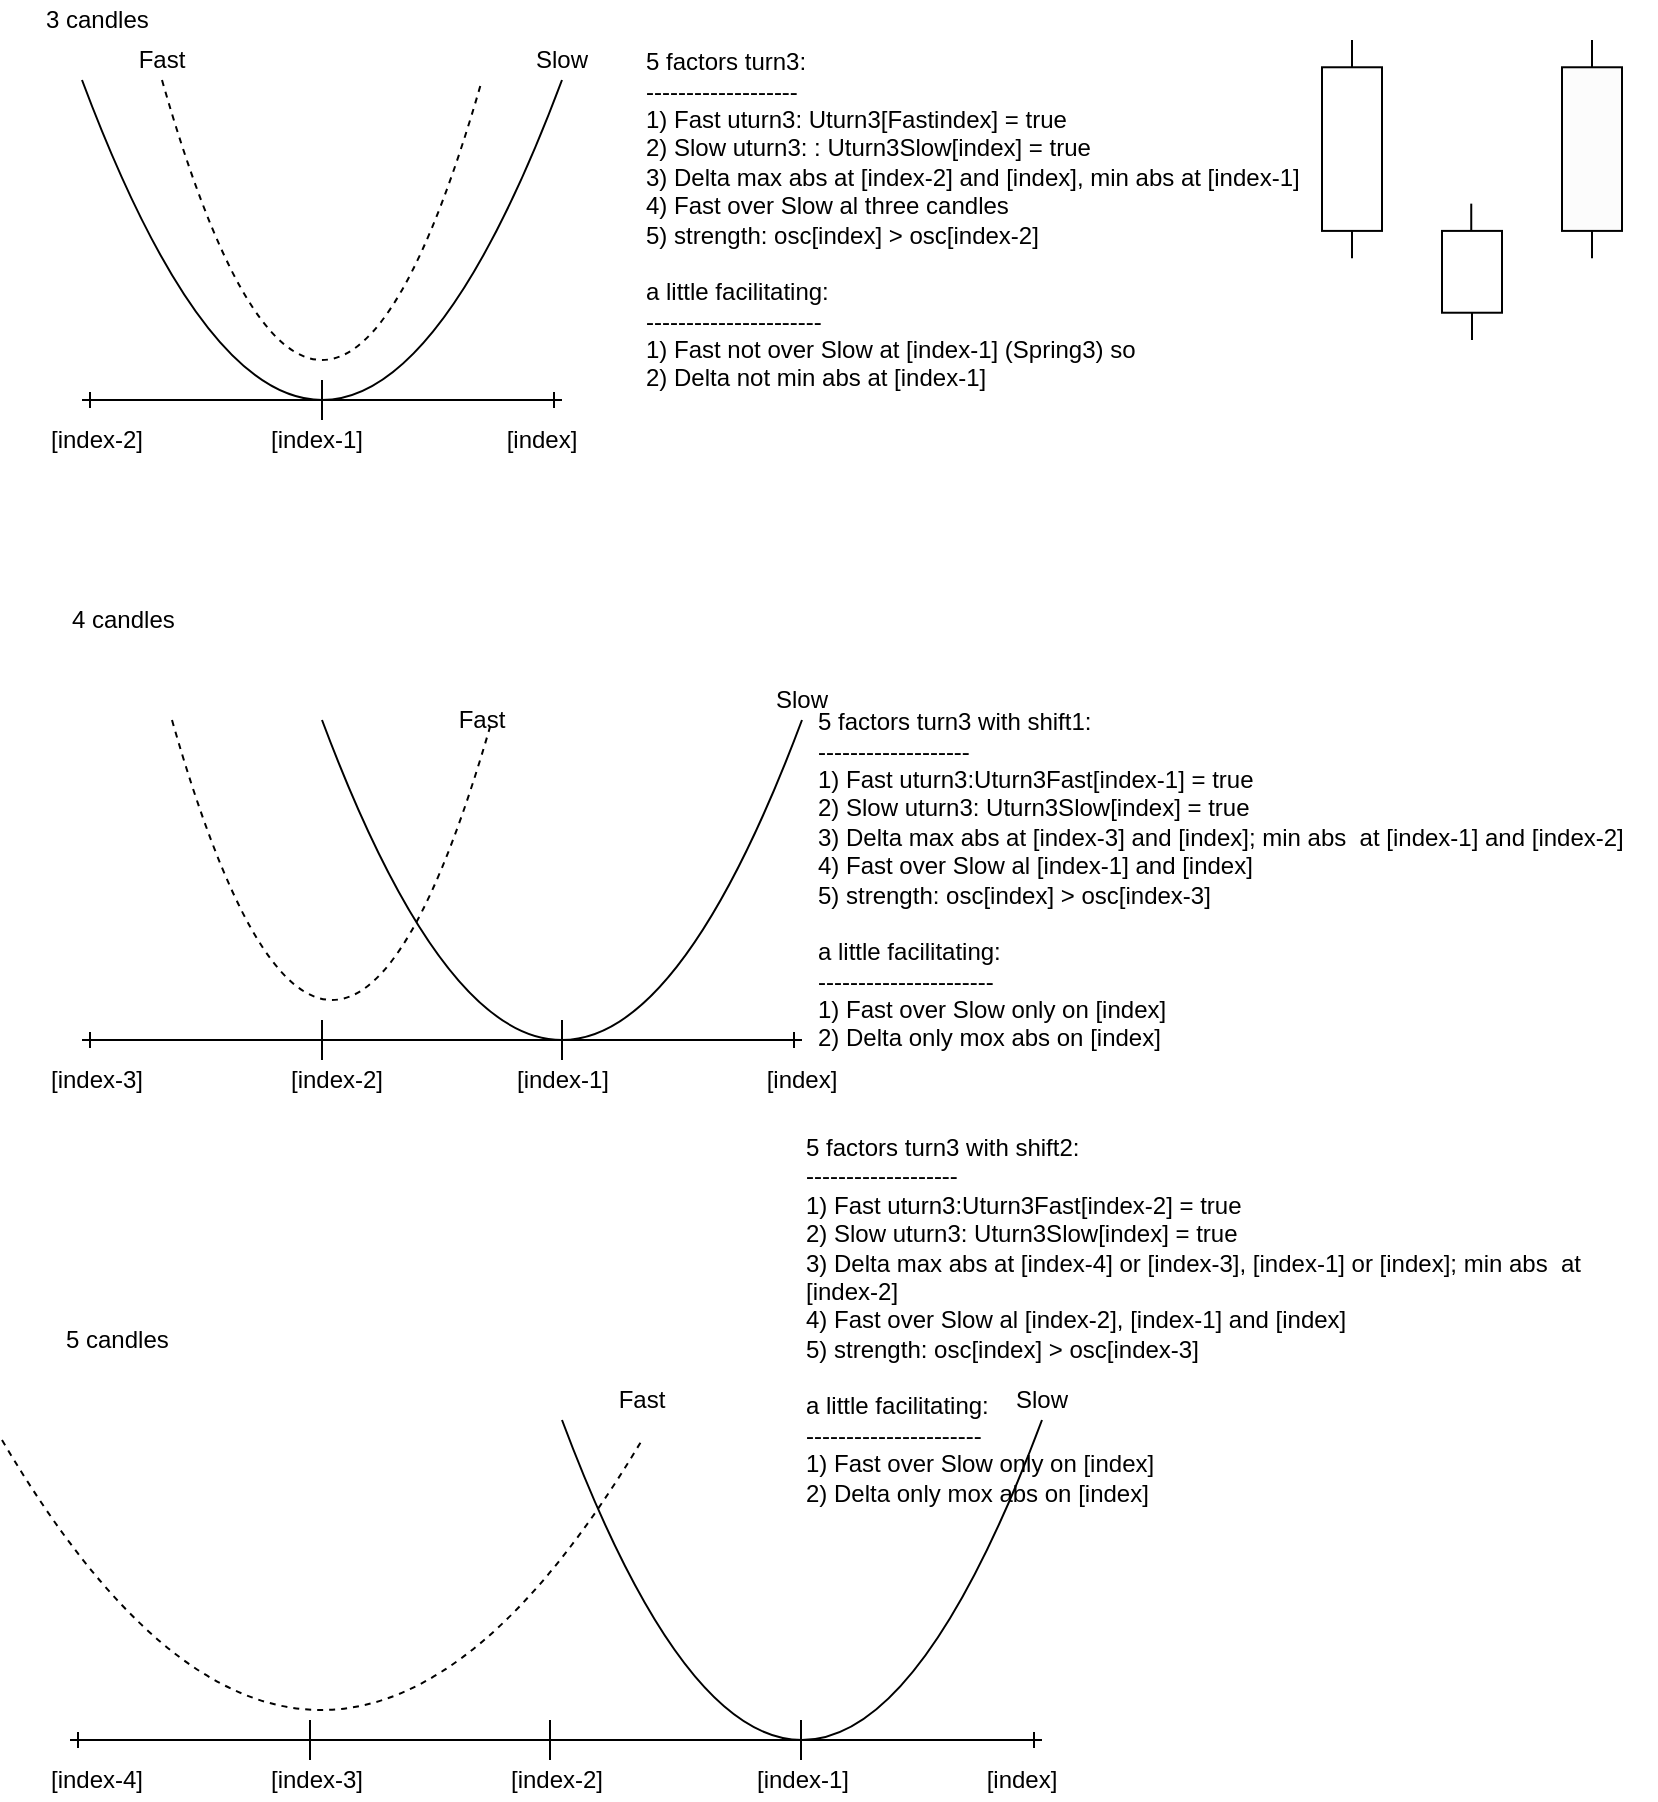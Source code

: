 <mxfile version="14.5.1" type="device"><diagram id="C5RBs43oDa-KdzZeNtuy" name="Page-1"><mxGraphModel dx="1072" dy="612" grid="1" gridSize="10" guides="1" tooltips="1" connect="1" arrows="1" fold="1" page="1" pageScale="1" pageWidth="827" pageHeight="1169" math="0" shadow="0"><root><mxCell id="WIyWlLk6GJQsqaUBKTNV-0"/><mxCell id="WIyWlLk6GJQsqaUBKTNV-1" parent="WIyWlLk6GJQsqaUBKTNV-0"/><mxCell id="UQdslf1MMJd2guaNYA51-5" value="3 candles" style="text;html=1;strokeColor=none;fillColor=none;align=left;verticalAlign=middle;whiteSpace=wrap;rounded=0;" parent="WIyWlLk6GJQsqaUBKTNV-1" vertex="1"><mxGeometry x="20" width="250" height="20" as="geometry"/></mxCell><mxCell id="UQdslf1MMJd2guaNYA51-16" value="Slow" style="text;html=1;strokeColor=none;fillColor=none;align=center;verticalAlign=middle;whiteSpace=wrap;rounded=0;" parent="WIyWlLk6GJQsqaUBKTNV-1" vertex="1"><mxGeometry x="260" y="20" width="40" height="20" as="geometry"/></mxCell><mxCell id="UQdslf1MMJd2guaNYA51-17" value="Fast" style="text;html=1;strokeColor=none;fillColor=none;align=center;verticalAlign=middle;whiteSpace=wrap;rounded=0;" parent="WIyWlLk6GJQsqaUBKTNV-1" vertex="1"><mxGeometry x="60" y="20" width="40" height="20" as="geometry"/></mxCell><mxCell id="UQdslf1MMJd2guaNYA51-0" value="" style="endArrow=ERone;html=1;startArrow=ERone;startFill=0;endFill=0;" parent="WIyWlLk6GJQsqaUBKTNV-1" edge="1"><mxGeometry x="40" y="190" width="50" height="50" as="geometry"><mxPoint x="40" y="200" as="sourcePoint"/><mxPoint x="280" y="200" as="targetPoint"/></mxGeometry></mxCell><mxCell id="UQdslf1MMJd2guaNYA51-1" value="" style="endArrow=none;html=1;" parent="WIyWlLk6GJQsqaUBKTNV-1" edge="1"><mxGeometry x="40" y="190" width="50" height="50" as="geometry"><mxPoint x="160" y="210" as="sourcePoint"/><mxPoint x="160" y="190" as="targetPoint"/></mxGeometry></mxCell><mxCell id="UQdslf1MMJd2guaNYA51-2" value="" style="curved=1;endArrow=none;html=1;endFill=0;" parent="WIyWlLk6GJQsqaUBKTNV-1" edge="1"><mxGeometry x="40" y="190" width="50" height="50" as="geometry"><mxPoint x="40" y="40" as="sourcePoint"/><mxPoint x="280" y="40" as="targetPoint"/><Array as="points"><mxPoint x="160" y="360"/></Array></mxGeometry></mxCell><mxCell id="UQdslf1MMJd2guaNYA51-3" value="" style="curved=1;endArrow=none;html=1;endFill=0;dashed=1;" parent="WIyWlLk6GJQsqaUBKTNV-1" edge="1"><mxGeometry x="40" y="190" width="50" height="50" as="geometry"><mxPoint x="80" y="40" as="sourcePoint"/><mxPoint x="240" y="40" as="targetPoint"/><Array as="points"><mxPoint x="160" y="320"/></Array></mxGeometry></mxCell><mxCell id="UQdslf1MMJd2guaNYA51-11" value="[index]" style="text;html=1;strokeColor=none;fillColor=none;align=center;verticalAlign=middle;whiteSpace=wrap;rounded=0;" parent="WIyWlLk6GJQsqaUBKTNV-1" vertex="1"><mxGeometry x="250" y="210" width="40" height="20" as="geometry"/></mxCell><mxCell id="UQdslf1MMJd2guaNYA51-12" value="[index-1]" style="text;html=1;strokeColor=none;fillColor=none;align=center;verticalAlign=middle;whiteSpace=wrap;rounded=0;" parent="WIyWlLk6GJQsqaUBKTNV-1" vertex="1"><mxGeometry x="130" y="210" width="55" height="20" as="geometry"/></mxCell><mxCell id="UQdslf1MMJd2guaNYA51-13" value="[index-2]" style="text;html=1;strokeColor=none;fillColor=none;align=center;verticalAlign=middle;whiteSpace=wrap;rounded=0;" parent="WIyWlLk6GJQsqaUBKTNV-1" vertex="1"><mxGeometry x="20" y="210" width="55" height="20" as="geometry"/></mxCell><mxCell id="UQdslf1MMJd2guaNYA51-43" value="" style="curved=1;endArrow=none;html=1;endFill=0;" parent="WIyWlLk6GJQsqaUBKTNV-1" edge="1"><mxGeometry x="280" y="860" width="50" height="50" as="geometry"><mxPoint x="280" y="710" as="sourcePoint"/><mxPoint x="520" y="710" as="targetPoint"/><Array as="points"><mxPoint x="400" y="1030"/></Array></mxGeometry></mxCell><mxCell id="UQdslf1MMJd2guaNYA51-46" value="" style="endArrow=ERone;html=1;startArrow=ERone;startFill=0;endFill=0;" parent="WIyWlLk6GJQsqaUBKTNV-1" edge="1"><mxGeometry x="34" y="860" width="50" height="50" as="geometry"><mxPoint x="34" y="870" as="sourcePoint"/><mxPoint x="520" y="870" as="targetPoint"/></mxGeometry></mxCell><mxCell id="UQdslf1MMJd2guaNYA51-47" value="" style="endArrow=none;html=1;" parent="WIyWlLk6GJQsqaUBKTNV-1" edge="1"><mxGeometry x="34" y="860" width="50" height="50" as="geometry"><mxPoint x="154" y="880" as="sourcePoint"/><mxPoint x="154" y="860" as="targetPoint"/></mxGeometry></mxCell><mxCell id="UQdslf1MMJd2guaNYA51-48" value="" style="endArrow=none;html=1;" parent="WIyWlLk6GJQsqaUBKTNV-1" edge="1"><mxGeometry x="154" y="860" width="50" height="50" as="geometry"><mxPoint x="274" y="880" as="sourcePoint"/><mxPoint x="274" y="860" as="targetPoint"/></mxGeometry></mxCell><mxCell id="UQdslf1MMJd2guaNYA51-49" value="[index]" style="text;html=1;strokeColor=none;fillColor=none;align=center;verticalAlign=middle;whiteSpace=wrap;rounded=0;" parent="WIyWlLk6GJQsqaUBKTNV-1" vertex="1"><mxGeometry x="490" y="880" width="40" height="20" as="geometry"/></mxCell><mxCell id="UQdslf1MMJd2guaNYA51-50" value="[index-1]" style="text;html=1;strokeColor=none;fillColor=none;align=center;verticalAlign=middle;whiteSpace=wrap;rounded=0;" parent="WIyWlLk6GJQsqaUBKTNV-1" vertex="1"><mxGeometry x="372.5" y="880" width="55" height="20" as="geometry"/></mxCell><mxCell id="UQdslf1MMJd2guaNYA51-51" value="[index-2]" style="text;html=1;strokeColor=none;fillColor=none;align=center;verticalAlign=middle;whiteSpace=wrap;rounded=0;" parent="WIyWlLk6GJQsqaUBKTNV-1" vertex="1"><mxGeometry x="250" y="880" width="55" height="20" as="geometry"/></mxCell><mxCell id="UQdslf1MMJd2guaNYA51-52" value="[index-3]" style="text;html=1;strokeColor=none;fillColor=none;align=center;verticalAlign=middle;whiteSpace=wrap;rounded=0;" parent="WIyWlLk6GJQsqaUBKTNV-1" vertex="1"><mxGeometry x="130" y="880" width="55" height="20" as="geometry"/></mxCell><mxCell id="UQdslf1MMJd2guaNYA51-53" value="" style="curved=1;endArrow=none;html=1;endFill=0;dashed=1;" parent="WIyWlLk6GJQsqaUBKTNV-1" edge="1"><mxGeometry x="39" y="860" width="50" height="50" as="geometry"><mxPoint y="720" as="sourcePoint"/><mxPoint x="320" y="720" as="targetPoint"/><Array as="points"><mxPoint x="159" y="990"/></Array></mxGeometry></mxCell><mxCell id="UQdslf1MMJd2guaNYA51-55" value="4 candles" style="text;html=1;strokeColor=none;fillColor=none;align=left;verticalAlign=middle;whiteSpace=wrap;rounded=0;" parent="WIyWlLk6GJQsqaUBKTNV-1" vertex="1"><mxGeometry x="32.5" y="300" width="250" height="20" as="geometry"/></mxCell><mxCell id="UQdslf1MMJd2guaNYA51-56" value="Slow" style="text;html=1;strokeColor=none;fillColor=none;align=center;verticalAlign=middle;whiteSpace=wrap;rounded=0;" parent="WIyWlLk6GJQsqaUBKTNV-1" vertex="1"><mxGeometry x="380" y="340" width="40" height="20" as="geometry"/></mxCell><mxCell id="UQdslf1MMJd2guaNYA51-57" value="Slow" style="text;html=1;strokeColor=none;fillColor=none;align=center;verticalAlign=middle;whiteSpace=wrap;rounded=0;" parent="WIyWlLk6GJQsqaUBKTNV-1" vertex="1"><mxGeometry x="500" y="690" width="40" height="20" as="geometry"/></mxCell><mxCell id="UQdslf1MMJd2guaNYA51-58" value="Fast" style="text;html=1;strokeColor=none;fillColor=none;align=center;verticalAlign=middle;whiteSpace=wrap;rounded=0;" parent="WIyWlLk6GJQsqaUBKTNV-1" vertex="1"><mxGeometry x="220" y="350" width="40" height="20" as="geometry"/></mxCell><mxCell id="UQdslf1MMJd2guaNYA51-59" value="Fast" style="text;html=1;strokeColor=none;fillColor=none;align=center;verticalAlign=middle;whiteSpace=wrap;rounded=0;" parent="WIyWlLk6GJQsqaUBKTNV-1" vertex="1"><mxGeometry x="300" y="690" width="40" height="20" as="geometry"/></mxCell><mxCell id="1ib_gNre51IQ3aJ7-d1f-2" value="" style="group" vertex="1" connectable="0" parent="WIyWlLk6GJQsqaUBKTNV-1"><mxGeometry x="660" y="20" width="150" height="150" as="geometry"/></mxCell><mxCell id="UQdslf1MMJd2guaNYA51-27" value="" style="group" parent="1ib_gNre51IQ3aJ7-d1f-2" vertex="1" connectable="0"><mxGeometry width="30" height="109.091" as="geometry"/></mxCell><mxCell id="UQdslf1MMJd2guaNYA51-24" value="" style="rounded=0;whiteSpace=wrap;html=1;align=left;" parent="UQdslf1MMJd2guaNYA51-27" vertex="1"><mxGeometry y="13.636" width="30" height="81.818" as="geometry"/></mxCell><mxCell id="UQdslf1MMJd2guaNYA51-25" value="" style="endArrow=none;html=1;" parent="UQdslf1MMJd2guaNYA51-27" edge="1"><mxGeometry width="50" height="50" relative="1" as="geometry"><mxPoint x="15" y="13.636" as="sourcePoint"/><mxPoint x="15" as="targetPoint"/></mxGeometry></mxCell><mxCell id="UQdslf1MMJd2guaNYA51-26" value="" style="endArrow=none;html=1;" parent="UQdslf1MMJd2guaNYA51-27" edge="1"><mxGeometry width="50" height="50" relative="1" as="geometry"><mxPoint x="15" y="109.091" as="sourcePoint"/><mxPoint x="15" y="95.455" as="targetPoint"/></mxGeometry></mxCell><mxCell id="UQdslf1MMJd2guaNYA51-32" value="" style="group" parent="1ib_gNre51IQ3aJ7-d1f-2" vertex="1" connectable="0"><mxGeometry x="120" width="30" height="109.091" as="geometry"/></mxCell><mxCell id="UQdslf1MMJd2guaNYA51-33" value="" style="rounded=0;whiteSpace=wrap;html=1;align=left;fillColor=#FCFCFC;" parent="UQdslf1MMJd2guaNYA51-32" vertex="1"><mxGeometry y="13.636" width="30" height="81.818" as="geometry"/></mxCell><mxCell id="UQdslf1MMJd2guaNYA51-34" value="" style="endArrow=none;html=1;" parent="UQdslf1MMJd2guaNYA51-32" edge="1"><mxGeometry width="50" height="50" relative="1" as="geometry"><mxPoint x="15" y="13.636" as="sourcePoint"/><mxPoint x="15" as="targetPoint"/></mxGeometry></mxCell><mxCell id="UQdslf1MMJd2guaNYA51-35" value="" style="endArrow=none;html=1;" parent="UQdslf1MMJd2guaNYA51-32" edge="1"><mxGeometry width="50" height="50" relative="1" as="geometry"><mxPoint x="15" y="109.091" as="sourcePoint"/><mxPoint x="15" y="95.455" as="targetPoint"/></mxGeometry></mxCell><mxCell id="UQdslf1MMJd2guaNYA51-29" value="" style="rounded=0;whiteSpace=wrap;html=1;align=left;" parent="1ib_gNre51IQ3aJ7-d1f-2" vertex="1"><mxGeometry x="60" y="95.455" width="30" height="40.909" as="geometry"/></mxCell><mxCell id="UQdslf1MMJd2guaNYA51-30" value="" style="endArrow=none;html=1;" parent="1ib_gNre51IQ3aJ7-d1f-2" edge="1"><mxGeometry x="59.625" y="81.818" width="37.5" height="34.091" as="geometry"><mxPoint x="74.625" y="95.455" as="sourcePoint"/><mxPoint x="74.625" y="81.818" as="targetPoint"/></mxGeometry></mxCell><mxCell id="UQdslf1MMJd2guaNYA51-31" value="" style="endArrow=none;html=1;" parent="1ib_gNre51IQ3aJ7-d1f-2" edge="1"><mxGeometry x="60" y="40.909" width="37.5" height="34.091" as="geometry"><mxPoint x="75" y="150" as="sourcePoint"/><mxPoint x="75" y="136.364" as="targetPoint"/></mxGeometry></mxCell><mxCell id="1ib_gNre51IQ3aJ7-d1f-4" value="5 factors turn3:&lt;br&gt;-------------------&lt;br&gt;1) Fast uturn3: Uturn3[Fastindex] = true&lt;br&gt;2) Slow uturn3: : Uturn3Slow[index] = true&lt;br&gt;3) Delta max abs at [index-2] and [index], min abs at [index-1]&lt;br&gt;4) Fast over Slow al three candles&lt;br&gt;5) strength: osc[index] &amp;gt; osc[index-2]&lt;br&gt;&lt;br&gt;a little facilitating: &lt;br&gt;----------------------&lt;br&gt;1) Fast not over Slow at [index-1] (Spring3) so&lt;br&gt;2) Delta not min abs at [index-1]" style="text;html=1;strokeColor=none;fillColor=none;align=left;verticalAlign=middle;whiteSpace=wrap;rounded=0;" vertex="1" parent="WIyWlLk6GJQsqaUBKTNV-1"><mxGeometry x="320" y="100" width="421" height="20" as="geometry"/></mxCell><mxCell id="1ib_gNre51IQ3aJ7-d1f-7" value="5 factors turn3 with shift1:&lt;br&gt;-------------------&lt;br&gt;1) Fast uturn3:Uturn3Fast[index-1] = true&lt;br&gt;2) Slow uturn3: Uturn3Slow[index] = true&lt;br&gt;3) Delta max abs at [index-3] and [index]; min abs&amp;nbsp; at [index-1] and [index-2]&lt;br&gt;4) Fast over Slow al [index-1] and [index]&lt;br&gt;5) strength: osc[index] &amp;gt; osc[index-3]&lt;br&gt;&lt;br&gt;a little facilitating: &lt;br&gt;----------------------&lt;br&gt;1) Fast over Slow only on [index]&lt;br&gt;2) Delta only mox abs on [index]" style="text;html=1;strokeColor=none;fillColor=none;align=left;verticalAlign=middle;whiteSpace=wrap;rounded=0;" vertex="1" parent="WIyWlLk6GJQsqaUBKTNV-1"><mxGeometry x="406" y="430" width="421" height="20" as="geometry"/></mxCell><mxCell id="UQdslf1MMJd2guaNYA51-7" value="" style="endArrow=ERone;html=1;startArrow=ERone;startFill=0;endFill=0;" parent="WIyWlLk6GJQsqaUBKTNV-1" edge="1"><mxGeometry x="40" y="510" width="50" height="50" as="geometry"><mxPoint x="40" y="520" as="sourcePoint"/><mxPoint x="400" y="520" as="targetPoint"/></mxGeometry></mxCell><mxCell id="UQdslf1MMJd2guaNYA51-8" value="" style="endArrow=none;html=1;" parent="WIyWlLk6GJQsqaUBKTNV-1" edge="1"><mxGeometry x="40" y="510" width="50" height="50" as="geometry"><mxPoint x="160" y="530" as="sourcePoint"/><mxPoint x="160" y="510" as="targetPoint"/></mxGeometry></mxCell><mxCell id="UQdslf1MMJd2guaNYA51-9" value="" style="curved=1;endArrow=none;html=1;endFill=0;" parent="WIyWlLk6GJQsqaUBKTNV-1" edge="1"><mxGeometry x="160" y="510" width="50" height="50" as="geometry"><mxPoint x="160" y="360" as="sourcePoint"/><mxPoint x="400" y="360" as="targetPoint"/><Array as="points"><mxPoint x="280" y="680"/></Array></mxGeometry></mxCell><mxCell id="UQdslf1MMJd2guaNYA51-10" value="" style="curved=1;endArrow=none;html=1;endFill=0;dashed=1;" parent="WIyWlLk6GJQsqaUBKTNV-1" edge="1"><mxGeometry x="45" y="510" width="50" height="50" as="geometry"><mxPoint x="85" y="360" as="sourcePoint"/><mxPoint x="245" y="360" as="targetPoint"/><Array as="points"><mxPoint x="165" y="640"/></Array></mxGeometry></mxCell><mxCell id="UQdslf1MMJd2guaNYA51-19" value="" style="endArrow=none;html=1;" parent="WIyWlLk6GJQsqaUBKTNV-1" edge="1"><mxGeometry x="160" y="510" width="50" height="50" as="geometry"><mxPoint x="280" y="530" as="sourcePoint"/><mxPoint x="280" y="510" as="targetPoint"/></mxGeometry></mxCell><mxCell id="UQdslf1MMJd2guaNYA51-20" value="[index]" style="text;html=1;strokeColor=none;fillColor=none;align=center;verticalAlign=middle;whiteSpace=wrap;rounded=0;" parent="WIyWlLk6GJQsqaUBKTNV-1" vertex="1"><mxGeometry x="380" y="530" width="40" height="20" as="geometry"/></mxCell><mxCell id="UQdslf1MMJd2guaNYA51-21" value="[index-1]" style="text;html=1;strokeColor=none;fillColor=none;align=center;verticalAlign=middle;whiteSpace=wrap;rounded=0;" parent="WIyWlLk6GJQsqaUBKTNV-1" vertex="1"><mxGeometry x="252.5" y="530" width="55" height="20" as="geometry"/></mxCell><mxCell id="UQdslf1MMJd2guaNYA51-22" value="[index-2]" style="text;html=1;strokeColor=none;fillColor=none;align=center;verticalAlign=middle;whiteSpace=wrap;rounded=0;" parent="WIyWlLk6GJQsqaUBKTNV-1" vertex="1"><mxGeometry x="140" y="530" width="55" height="20" as="geometry"/></mxCell><mxCell id="UQdslf1MMJd2guaNYA51-23" value="[index-3]" style="text;html=1;strokeColor=none;fillColor=none;align=center;verticalAlign=middle;whiteSpace=wrap;rounded=0;" parent="WIyWlLk6GJQsqaUBKTNV-1" vertex="1"><mxGeometry x="20" y="530" width="55" height="20" as="geometry"/></mxCell><mxCell id="UQdslf1MMJd2guaNYA51-61" value="5 candles" style="text;html=1;strokeColor=none;fillColor=none;align=left;verticalAlign=middle;whiteSpace=wrap;rounded=0;" parent="WIyWlLk6GJQsqaUBKTNV-1" vertex="1"><mxGeometry x="30" y="660" width="250" height="20" as="geometry"/></mxCell><mxCell id="1ib_gNre51IQ3aJ7-d1f-20" value="" style="endArrow=none;html=1;" edge="1" parent="WIyWlLk6GJQsqaUBKTNV-1"><mxGeometry x="279.5" y="860" width="50" height="50" as="geometry"><mxPoint x="399.5" y="880" as="sourcePoint"/><mxPoint x="399.5" y="860" as="targetPoint"/></mxGeometry></mxCell><mxCell id="1ib_gNre51IQ3aJ7-d1f-21" value="[index-4]" style="text;html=1;strokeColor=none;fillColor=none;align=center;verticalAlign=middle;whiteSpace=wrap;rounded=0;" vertex="1" parent="WIyWlLk6GJQsqaUBKTNV-1"><mxGeometry x="20" y="880" width="55" height="20" as="geometry"/></mxCell><mxCell id="1ib_gNre51IQ3aJ7-d1f-22" value="5 factors turn3 with shift2:&lt;br&gt;-------------------&lt;br&gt;1) Fast uturn3:Uturn3Fast[index-2] = true&lt;br&gt;2) Slow uturn3: Uturn3Slow[index] = true&lt;br&gt;3) Delta max abs at [index-4] or [index-3], [index-1] or [index]; min abs&amp;nbsp; at [index-2]&lt;br&gt;4) Fast over Slow al [index-2], [index-1] and [index]&lt;br&gt;5) strength: osc[index] &amp;gt; osc[index-3]&lt;br&gt;&lt;br&gt;a little facilitating: &lt;br&gt;----------------------&lt;br&gt;1) Fast over Slow only on [index]&lt;br&gt;2) Delta only mox abs on [index]" style="text;html=1;strokeColor=none;fillColor=none;align=left;verticalAlign=middle;whiteSpace=wrap;rounded=0;" vertex="1" parent="WIyWlLk6GJQsqaUBKTNV-1"><mxGeometry x="400" y="650" width="421" height="20" as="geometry"/></mxCell></root></mxGraphModel></diagram></mxfile>